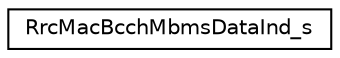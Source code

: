 digraph "Graphical Class Hierarchy"
{
 // LATEX_PDF_SIZE
  edge [fontname="Helvetica",fontsize="10",labelfontname="Helvetica",labelfontsize="10"];
  node [fontname="Helvetica",fontsize="10",shape=record];
  rankdir="LR";
  Node0 [label="RrcMacBcchMbmsDataInd_s",height=0.2,width=0.4,color="black", fillcolor="white", style="filled",URL="$structRrcMacBcchMbmsDataInd__s.html",tooltip=" "];
}
